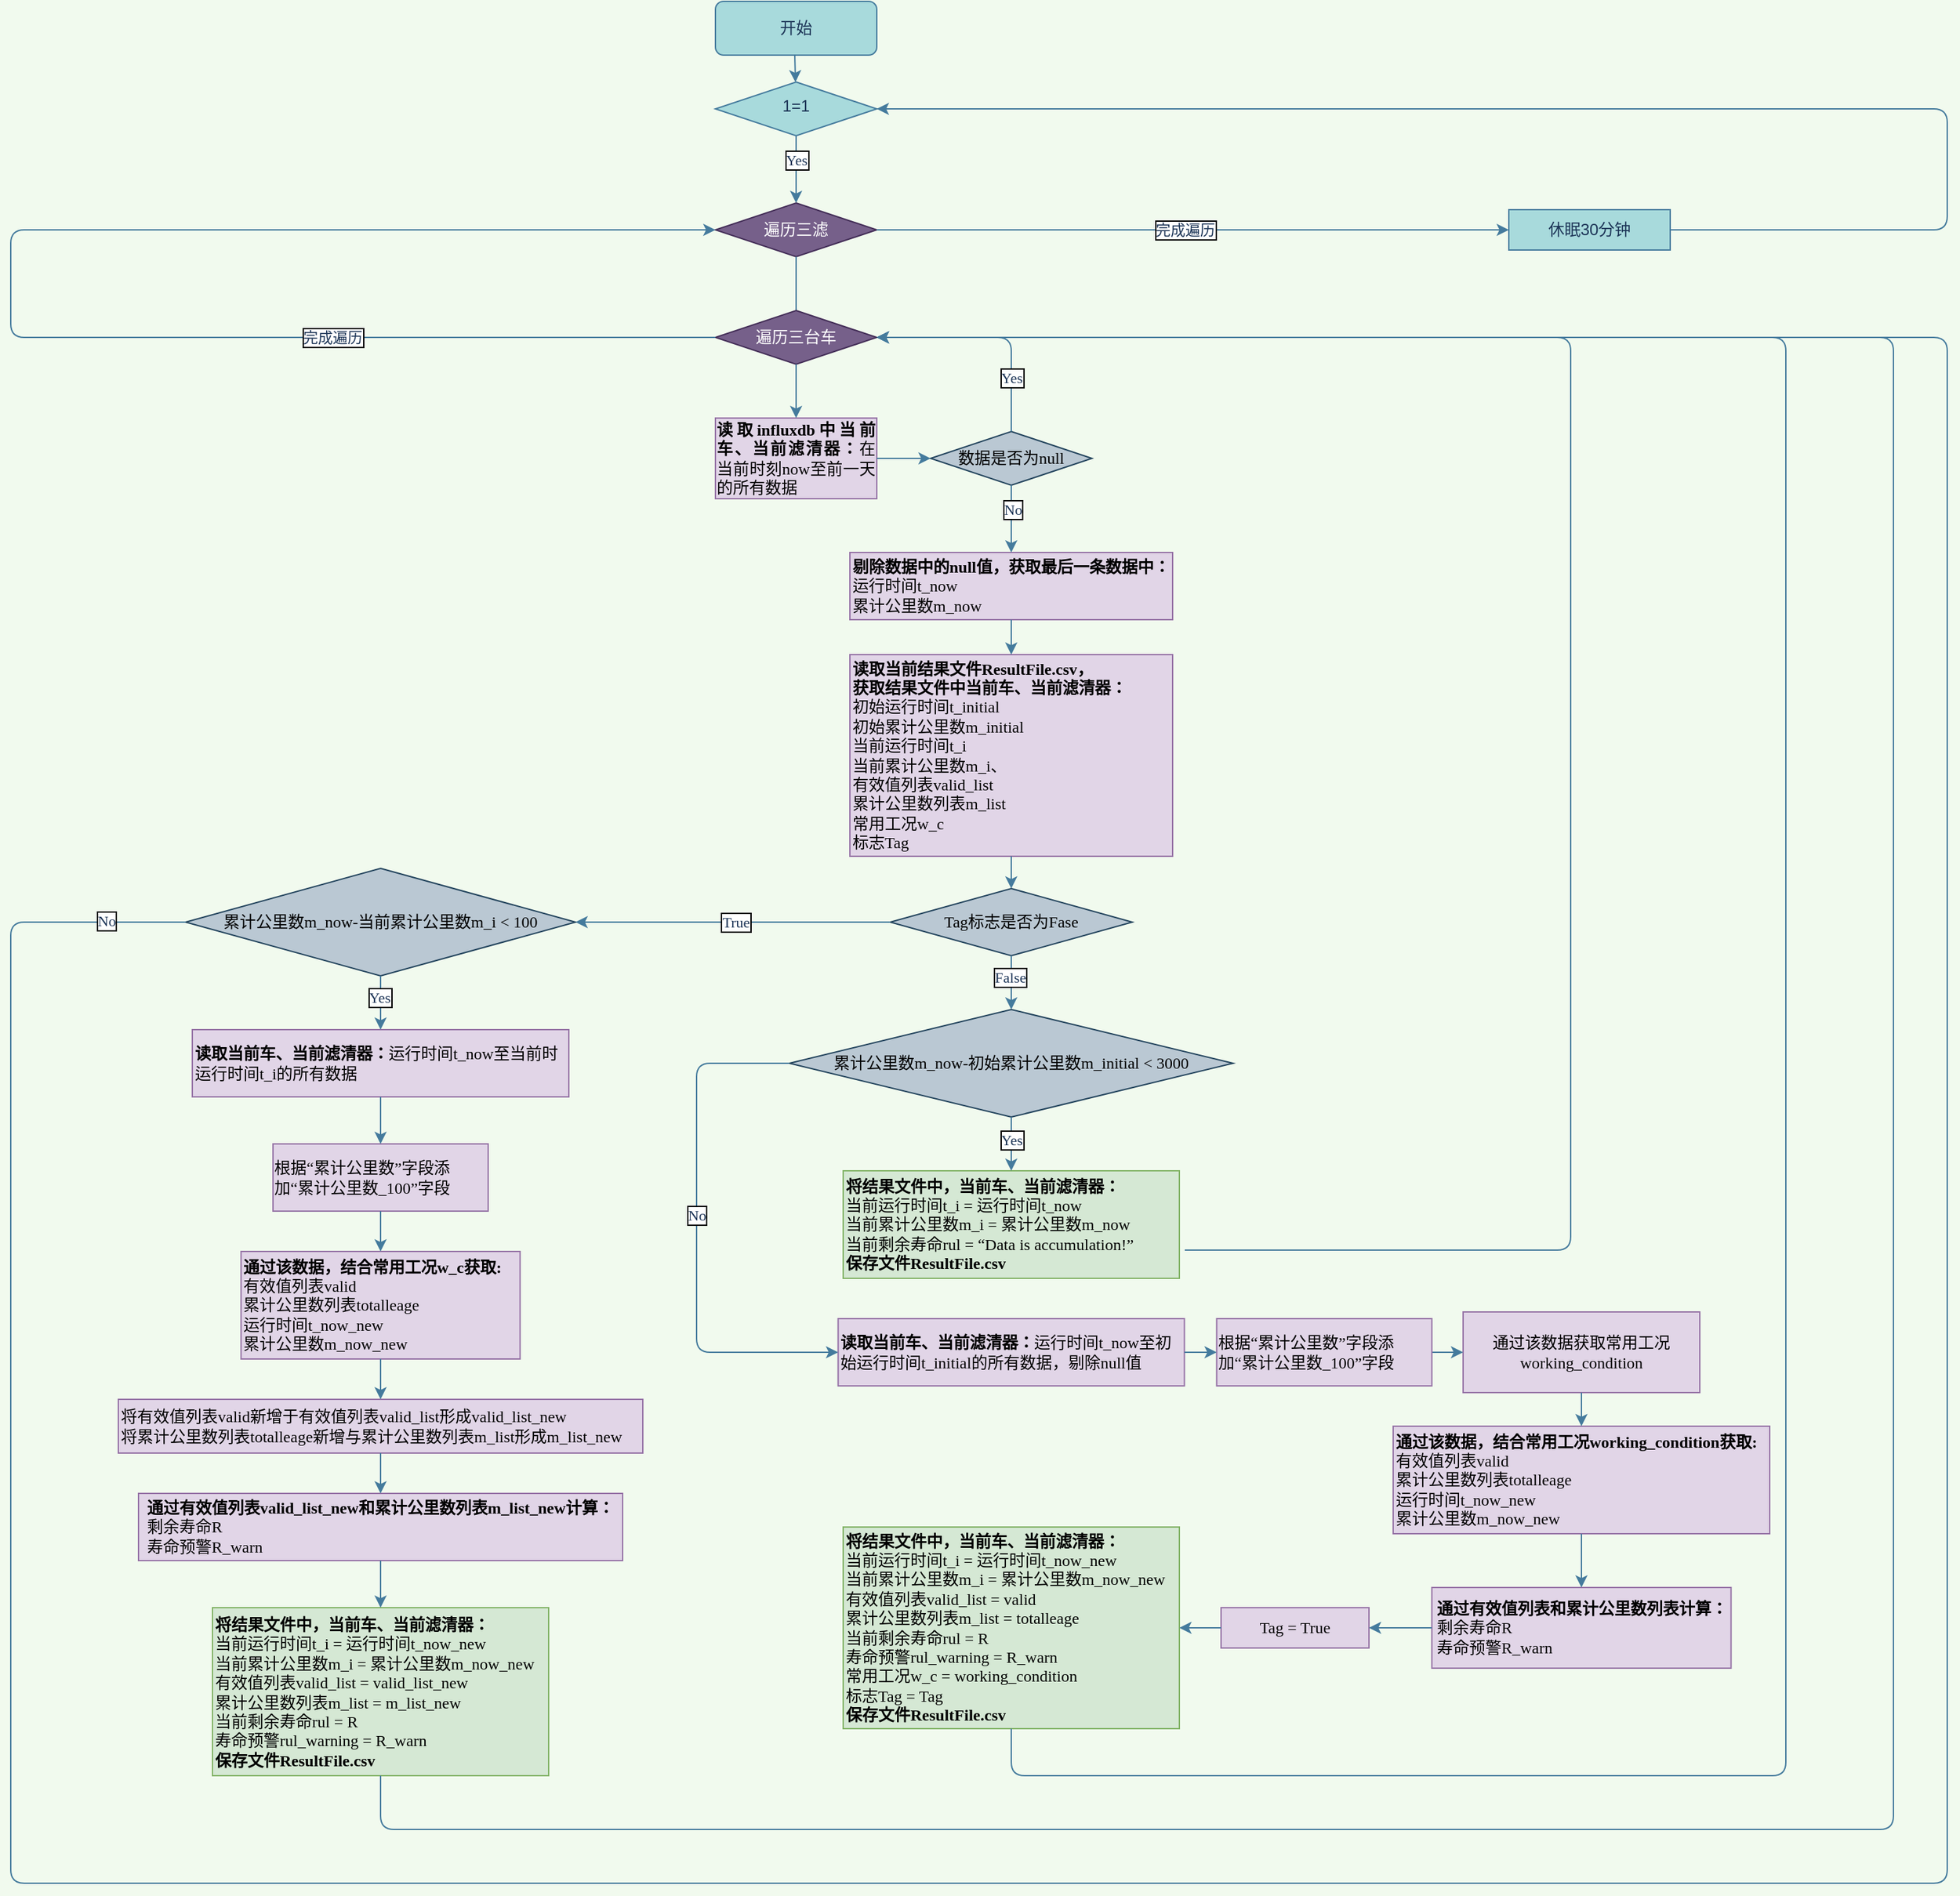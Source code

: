 <mxfile version="17.2.2" type="github">
  <diagram id="C5RBs43oDa-KdzZeNtuy" name="Page-1">
    <mxGraphModel dx="1459" dy="762" grid="1" gridSize="10" guides="1" tooltips="1" connect="1" arrows="1" fold="1" page="1" pageScale="1" pageWidth="2339" pageHeight="3300" background="#F1FAEE" math="0" shadow="0">
      <root>
        <mxCell id="WIyWlLk6GJQsqaUBKTNV-0" />
        <mxCell id="WIyWlLk6GJQsqaUBKTNV-1" parent="WIyWlLk6GJQsqaUBKTNV-0" />
        <mxCell id="WIyWlLk6GJQsqaUBKTNV-3" value="开始" style="rounded=1;whiteSpace=wrap;html=1;fontSize=12;glass=0;strokeWidth=1;shadow=0;fillColor=#A8DADC;strokeColor=#457B9D;fontColor=#1D3557;" parent="WIyWlLk6GJQsqaUBKTNV-1" vertex="1">
          <mxGeometry x="564" y="80" width="120" height="40" as="geometry" />
        </mxCell>
        <mxCell id="WIyWlLk6GJQsqaUBKTNV-6" value="1=1" style="rhombus;whiteSpace=wrap;html=1;shadow=0;fontFamily=Helvetica;fontSize=12;align=center;strokeWidth=1;spacing=6;spacingTop=-4;fillColor=#A8DADC;strokeColor=#457B9D;fontColor=#1D3557;" parent="WIyWlLk6GJQsqaUBKTNV-1" vertex="1">
          <mxGeometry x="564" y="140" width="120" height="40" as="geometry" />
        </mxCell>
        <mxCell id="FsYi8NZGnZM2h-i9JEnJ-3" value="休眠30分钟" style="rounded=0;whiteSpace=wrap;html=1;sketch=0;fontColor=#1D3557;strokeColor=#457B9D;fillColor=#A8DADC;" vertex="1" parent="WIyWlLk6GJQsqaUBKTNV-1">
          <mxGeometry x="1154" y="235" width="120" height="30" as="geometry" />
        </mxCell>
        <mxCell id="FsYi8NZGnZM2h-i9JEnJ-4" value="" style="endArrow=classic;html=1;rounded=1;sketch=0;fontColor=#1D3557;strokeColor=#457B9D;fillColor=#A8DADC;curved=0;entryX=1;entryY=0.5;entryDx=0;entryDy=0;exitX=1;exitY=0.5;exitDx=0;exitDy=0;" edge="1" parent="WIyWlLk6GJQsqaUBKTNV-1" source="FsYi8NZGnZM2h-i9JEnJ-3" target="WIyWlLk6GJQsqaUBKTNV-6">
          <mxGeometry width="50" height="50" relative="1" as="geometry">
            <mxPoint x="684" y="430" as="sourcePoint" />
            <mxPoint x="734" y="380" as="targetPoint" />
            <Array as="points">
              <mxPoint x="1480" y="250" />
              <mxPoint x="1480" y="160" />
            </Array>
          </mxGeometry>
        </mxCell>
        <mxCell id="FsYi8NZGnZM2h-i9JEnJ-14" value="遍历三滤" style="rhombus;whiteSpace=wrap;html=1;rounded=0;sketch=0;fontColor=#ffffff;strokeColor=#432D57;fillColor=#76608a;" vertex="1" parent="WIyWlLk6GJQsqaUBKTNV-1">
          <mxGeometry x="564" y="230" width="120" height="40" as="geometry" />
        </mxCell>
        <mxCell id="FsYi8NZGnZM2h-i9JEnJ-18" value="" style="endArrow=classic;html=1;rounded=1;sketch=0;fontColor=#1D3557;strokeColor=#457B9D;fillColor=#A8DADC;curved=0;entryX=0;entryY=0.5;entryDx=0;entryDy=0;" edge="1" parent="WIyWlLk6GJQsqaUBKTNV-1" target="FsYi8NZGnZM2h-i9JEnJ-3">
          <mxGeometry width="50" height="50" relative="1" as="geometry">
            <mxPoint x="684" y="250" as="sourcePoint" />
            <mxPoint x="1544" y="690" as="targetPoint" />
            <Array as="points" />
          </mxGeometry>
        </mxCell>
        <mxCell id="FsYi8NZGnZM2h-i9JEnJ-60" value="完成遍历" style="edgeLabel;html=1;align=center;verticalAlign=middle;resizable=0;points=[];fontColor=#1D3557;labelBorderColor=default;" vertex="1" connectable="0" parent="FsYi8NZGnZM2h-i9JEnJ-18">
          <mxGeometry x="-0.802" y="1" relative="1" as="geometry">
            <mxPoint x="182" y="1" as="offset" />
          </mxGeometry>
        </mxCell>
        <mxCell id="FsYi8NZGnZM2h-i9JEnJ-20" value="" style="endArrow=classic;html=1;rounded=1;labelBackgroundColor=default;sketch=0;fontColor=#1D3557;strokeColor=#457B9D;fillColor=#A8DADC;curved=0;entryX=0.5;entryY=0;entryDx=0;entryDy=0;" edge="1" parent="WIyWlLk6GJQsqaUBKTNV-1">
          <mxGeometry width="50" height="50" relative="1" as="geometry">
            <mxPoint x="624" y="270" as="sourcePoint" />
            <mxPoint x="624" y="330" as="targetPoint" />
          </mxGeometry>
        </mxCell>
        <mxCell id="FsYi8NZGnZM2h-i9JEnJ-21" value="遍历三台车" style="rhombus;whiteSpace=wrap;html=1;rounded=0;labelBackgroundColor=none;sketch=0;fontColor=#ffffff;strokeColor=#432D57;fillColor=#76608a;" vertex="1" parent="WIyWlLk6GJQsqaUBKTNV-1">
          <mxGeometry x="564" y="310" width="120" height="40" as="geometry" />
        </mxCell>
        <mxCell id="FsYi8NZGnZM2h-i9JEnJ-23" value="" style="endArrow=classic;html=1;rounded=1;labelBackgroundColor=none;sketch=0;fontColor=#1D3557;strokeColor=#457B9D;fillColor=#A8DADC;curved=0;entryX=0.5;entryY=0;entryDx=0;entryDy=0;" edge="1" parent="WIyWlLk6GJQsqaUBKTNV-1" target="FsYi8NZGnZM2h-i9JEnJ-14">
          <mxGeometry width="50" height="50" relative="1" as="geometry">
            <mxPoint x="624" y="180" as="sourcePoint" />
            <mxPoint x="674" y="130" as="targetPoint" />
          </mxGeometry>
        </mxCell>
        <mxCell id="FsYi8NZGnZM2h-i9JEnJ-30" value="Yes" style="edgeLabel;html=1;align=center;verticalAlign=middle;resizable=0;points=[];fontColor=#1D3557;fontFamily=Times New Roman;labelBorderColor=default;" vertex="1" connectable="0" parent="FsYi8NZGnZM2h-i9JEnJ-23">
          <mxGeometry x="-0.293" relative="1" as="geometry">
            <mxPoint as="offset" />
          </mxGeometry>
        </mxCell>
        <mxCell id="FsYi8NZGnZM2h-i9JEnJ-24" value="&lt;div align=&quot;justify&quot;&gt;&lt;b&gt;读取influxdb中当前车、当前滤清器：&lt;/b&gt;在当前时刻now至前一天的所有数据&lt;/div&gt;" style="rounded=0;whiteSpace=wrap;html=1;labelBackgroundColor=none;sketch=0;strokeColor=#9673a6;fillColor=#e1d5e7;fontFamily=Times New Roman;" vertex="1" parent="WIyWlLk6GJQsqaUBKTNV-1">
          <mxGeometry x="564" y="390" width="120" height="60" as="geometry" />
        </mxCell>
        <mxCell id="FsYi8NZGnZM2h-i9JEnJ-25" value="数据是否为null" style="rhombus;whiteSpace=wrap;html=1;rounded=0;labelBackgroundColor=none;sketch=0;strokeColor=#23445d;fillColor=#bac8d3;fontFamily=Times New Roman;" vertex="1" parent="WIyWlLk6GJQsqaUBKTNV-1">
          <mxGeometry x="724" y="400" width="120" height="40" as="geometry" />
        </mxCell>
        <mxCell id="FsYi8NZGnZM2h-i9JEnJ-28" value="" style="endArrow=classic;html=1;rounded=1;labelBackgroundColor=none;sketch=0;fontColor=#1D3557;strokeColor=#457B9D;fillColor=#A8DADC;curved=0;exitX=0.5;exitY=0;exitDx=0;exitDy=0;entryX=1;entryY=0.5;entryDx=0;entryDy=0;" edge="1" parent="WIyWlLk6GJQsqaUBKTNV-1" source="FsYi8NZGnZM2h-i9JEnJ-25" target="FsYi8NZGnZM2h-i9JEnJ-21">
          <mxGeometry width="50" height="50" relative="1" as="geometry">
            <mxPoint x="924" y="520" as="sourcePoint" />
            <mxPoint x="974" y="470" as="targetPoint" />
            <Array as="points">
              <mxPoint x="784" y="330" />
            </Array>
          </mxGeometry>
        </mxCell>
        <mxCell id="FsYi8NZGnZM2h-i9JEnJ-29" value="Yes" style="edgeLabel;html=1;align=center;verticalAlign=middle;resizable=0;points=[];fontColor=#1D3557;labelBackgroundColor=default;labelBorderColor=default;fontFamily=Times New Roman;" vertex="1" connectable="0" parent="FsYi8NZGnZM2h-i9JEnJ-28">
          <mxGeometry x="0.082" y="-2" relative="1" as="geometry">
            <mxPoint x="22" y="32" as="offset" />
          </mxGeometry>
        </mxCell>
        <mxCell id="FsYi8NZGnZM2h-i9JEnJ-31" value="" style="endArrow=classic;html=1;rounded=1;labelBackgroundColor=none;sketch=0;fontColor=#1D3557;strokeColor=#457B9D;fillColor=#A8DADC;curved=0;exitX=0.5;exitY=1;exitDx=0;exitDy=0;entryX=0.5;entryY=0;entryDx=0;entryDy=0;" edge="1" parent="WIyWlLk6GJQsqaUBKTNV-1" source="FsYi8NZGnZM2h-i9JEnJ-21" target="FsYi8NZGnZM2h-i9JEnJ-24">
          <mxGeometry width="50" height="50" relative="1" as="geometry">
            <mxPoint x="844" y="600" as="sourcePoint" />
            <mxPoint x="894" y="550" as="targetPoint" />
          </mxGeometry>
        </mxCell>
        <mxCell id="FsYi8NZGnZM2h-i9JEnJ-32" value="" style="endArrow=classic;html=1;rounded=1;labelBackgroundColor=none;sketch=0;fontColor=#1D3557;strokeColor=#457B9D;fillColor=#A8DADC;curved=0;exitX=1;exitY=0.5;exitDx=0;exitDy=0;" edge="1" parent="WIyWlLk6GJQsqaUBKTNV-1" source="FsYi8NZGnZM2h-i9JEnJ-24" target="FsYi8NZGnZM2h-i9JEnJ-25">
          <mxGeometry width="50" height="50" relative="1" as="geometry">
            <mxPoint x="844" y="600" as="sourcePoint" />
            <mxPoint x="894" y="550" as="targetPoint" />
          </mxGeometry>
        </mxCell>
        <mxCell id="FsYi8NZGnZM2h-i9JEnJ-36" value="&lt;div align=&quot;left&quot;&gt;&lt;b&gt;读取当前结果文件ResultFile.csv，&lt;/b&gt;&lt;/div&gt;&lt;div align=&quot;left&quot;&gt;&lt;b&gt;获取结果文件中当前车、当前滤清器：&lt;/b&gt;&lt;/div&gt;&lt;div align=&quot;left&quot;&gt;初始运行时间t_initial&lt;/div&gt;&lt;div align=&quot;left&quot;&gt;初始累计公里数m_initial&lt;/div&gt;&lt;div align=&quot;left&quot;&gt;当前运行时间t_i&lt;br&gt;&lt;/div&gt;&lt;div align=&quot;left&quot;&gt;当前累计公里数m_i、&lt;/div&gt;&lt;div align=&quot;left&quot;&gt;有效值列表valid_list&lt;/div&gt;&lt;div align=&quot;left&quot;&gt;累计公里数列表m_list&lt;/div&gt;&lt;div align=&quot;left&quot;&gt;常用工况w_c&lt;/div&gt;&lt;div align=&quot;left&quot;&gt;标志Tag&lt;/div&gt;" style="rounded=0;whiteSpace=wrap;html=1;labelBackgroundColor=none;sketch=0;strokeColor=#9673a6;fillColor=#e1d5e7;align=left;fontFamily=Times New Roman;" vertex="1" parent="WIyWlLk6GJQsqaUBKTNV-1">
          <mxGeometry x="664" y="566" width="240" height="150" as="geometry" />
        </mxCell>
        <mxCell id="FsYi8NZGnZM2h-i9JEnJ-37" value="&lt;div align=&quot;left&quot;&gt;&lt;b&gt;剔除数据中的null值，获取最后一条数据中：&lt;/b&gt;&lt;/div&gt;&lt;div align=&quot;left&quot;&gt;运行时间t_now&lt;/div&gt;&lt;div align=&quot;left&quot;&gt;累计公里数m_now&lt;/div&gt;" style="rounded=0;whiteSpace=wrap;html=1;labelBackgroundColor=none;sketch=0;strokeColor=#9673a6;fillColor=#e1d5e7;align=left;fontFamily=Times New Roman;" vertex="1" parent="WIyWlLk6GJQsqaUBKTNV-1">
          <mxGeometry x="664" y="490" width="240" height="50" as="geometry" />
        </mxCell>
        <mxCell id="FsYi8NZGnZM2h-i9JEnJ-39" value="" style="endArrow=classic;html=1;rounded=1;labelBackgroundColor=none;sketch=0;fontColor=#1D3557;strokeColor=#457B9D;fillColor=#A8DADC;curved=0;exitX=0.5;exitY=1;exitDx=0;exitDy=0;" edge="1" parent="WIyWlLk6GJQsqaUBKTNV-1" source="FsYi8NZGnZM2h-i9JEnJ-25" target="FsYi8NZGnZM2h-i9JEnJ-37">
          <mxGeometry width="50" height="50" relative="1" as="geometry">
            <mxPoint x="844" y="630" as="sourcePoint" />
            <mxPoint x="894" y="580" as="targetPoint" />
          </mxGeometry>
        </mxCell>
        <mxCell id="FsYi8NZGnZM2h-i9JEnJ-76" value="No" style="edgeLabel;html=1;align=center;verticalAlign=middle;resizable=0;points=[];fontFamily=Times New Roman;fontColor=#1D3557;labelBorderColor=default;" vertex="1" connectable="0" parent="FsYi8NZGnZM2h-i9JEnJ-39">
          <mxGeometry x="-0.271" y="1" relative="1" as="geometry">
            <mxPoint as="offset" />
          </mxGeometry>
        </mxCell>
        <mxCell id="FsYi8NZGnZM2h-i9JEnJ-40" value="" style="endArrow=classic;html=1;rounded=1;labelBackgroundColor=none;sketch=0;fontColor=#1D3557;strokeColor=#457B9D;fillColor=#A8DADC;curved=0;exitX=0.5;exitY=1;exitDx=0;exitDy=0;entryX=0.5;entryY=0;entryDx=0;entryDy=0;" edge="1" parent="WIyWlLk6GJQsqaUBKTNV-1" source="FsYi8NZGnZM2h-i9JEnJ-37" target="FsYi8NZGnZM2h-i9JEnJ-36">
          <mxGeometry width="50" height="50" relative="1" as="geometry">
            <mxPoint x="844" y="630" as="sourcePoint" />
            <mxPoint x="894" y="580" as="targetPoint" />
          </mxGeometry>
        </mxCell>
        <mxCell id="FsYi8NZGnZM2h-i9JEnJ-42" value="Tag标志是否为Fase" style="rhombus;whiteSpace=wrap;html=1;rounded=0;labelBackgroundColor=none;labelBorderColor=none;sketch=0;strokeColor=#23445d;fillColor=#bac8d3;fontFamily=Times New Roman;" vertex="1" parent="WIyWlLk6GJQsqaUBKTNV-1">
          <mxGeometry x="694" y="740" width="180" height="50" as="geometry" />
        </mxCell>
        <mxCell id="FsYi8NZGnZM2h-i9JEnJ-45" value="累计公里数m_now-初始累计公里数m_initial &amp;lt; 3000" style="rhombus;whiteSpace=wrap;html=1;rounded=0;labelBackgroundColor=none;labelBorderColor=none;sketch=0;strokeColor=#23445d;fillColor=#bac8d3;fontFamily=Times New Roman;" vertex="1" parent="WIyWlLk6GJQsqaUBKTNV-1">
          <mxGeometry x="619" y="830" width="330" height="80" as="geometry" />
        </mxCell>
        <mxCell id="FsYi8NZGnZM2h-i9JEnJ-46" value="" style="endArrow=classic;html=1;rounded=1;labelBackgroundColor=none;sketch=0;fontColor=#1D3557;strokeColor=#457B9D;fillColor=#A8DADC;curved=0;exitX=0.5;exitY=1;exitDx=0;exitDy=0;entryX=0.5;entryY=0;entryDx=0;entryDy=0;" edge="1" parent="WIyWlLk6GJQsqaUBKTNV-1" source="FsYi8NZGnZM2h-i9JEnJ-36" target="FsYi8NZGnZM2h-i9JEnJ-42">
          <mxGeometry width="50" height="50" relative="1" as="geometry">
            <mxPoint x="844" y="730" as="sourcePoint" />
            <mxPoint x="894" y="680" as="targetPoint" />
          </mxGeometry>
        </mxCell>
        <mxCell id="FsYi8NZGnZM2h-i9JEnJ-47" value="" style="endArrow=classic;html=1;rounded=1;labelBackgroundColor=none;sketch=0;fontColor=#1D3557;strokeColor=#457B9D;fillColor=#A8DADC;curved=0;exitX=0.5;exitY=1;exitDx=0;exitDy=0;entryX=0.5;entryY=0;entryDx=0;entryDy=0;" edge="1" parent="WIyWlLk6GJQsqaUBKTNV-1" source="FsYi8NZGnZM2h-i9JEnJ-42" target="FsYi8NZGnZM2h-i9JEnJ-45">
          <mxGeometry width="50" height="50" relative="1" as="geometry">
            <mxPoint x="844" y="730" as="sourcePoint" />
            <mxPoint x="894" y="680" as="targetPoint" />
          </mxGeometry>
        </mxCell>
        <mxCell id="FsYi8NZGnZM2h-i9JEnJ-75" value="False" style="edgeLabel;html=1;align=center;verticalAlign=middle;resizable=0;points=[];fontFamily=Times New Roman;fontColor=#1D3557;labelBorderColor=default;" vertex="1" connectable="0" parent="FsYi8NZGnZM2h-i9JEnJ-47">
          <mxGeometry x="-0.217" y="-1" relative="1" as="geometry">
            <mxPoint as="offset" />
          </mxGeometry>
        </mxCell>
        <mxCell id="FsYi8NZGnZM2h-i9JEnJ-48" value="&lt;div&gt;&lt;b&gt;将结果文件中，当前车、当前滤清器：&lt;/b&gt;&lt;/div&gt;&lt;div&gt;当前运行时间t_i = 运行时间t_now&lt;/div&gt;&lt;div&gt;当前累计公里数m_i = 累计公里数m_now&lt;/div&gt;&lt;div&gt;当前剩余寿命rul = “Data is accumulation!”&lt;/div&gt;&lt;div&gt;&lt;b&gt;保存文件&lt;/b&gt;&lt;b&gt;ResultFile.csv&lt;/b&gt;&lt;/div&gt;" style="rounded=0;whiteSpace=wrap;html=1;labelBackgroundColor=none;labelBorderColor=none;sketch=0;strokeColor=#82b366;fillColor=#d5e8d4;align=left;fontFamily=Times New Roman;" vertex="1" parent="WIyWlLk6GJQsqaUBKTNV-1">
          <mxGeometry x="659" y="950" width="250" height="80" as="geometry" />
        </mxCell>
        <mxCell id="FsYi8NZGnZM2h-i9JEnJ-51" value="" style="endArrow=classic;html=1;rounded=1;labelBackgroundColor=none;sketch=0;fontColor=#1D3557;strokeColor=#457B9D;fillColor=#A8DADC;curved=0;exitX=0.5;exitY=1;exitDx=0;exitDy=0;" edge="1" parent="WIyWlLk6GJQsqaUBKTNV-1" source="FsYi8NZGnZM2h-i9JEnJ-45" target="FsYi8NZGnZM2h-i9JEnJ-48">
          <mxGeometry width="50" height="50" relative="1" as="geometry">
            <mxPoint x="814" y="850" as="sourcePoint" />
            <mxPoint x="864" y="800" as="targetPoint" />
          </mxGeometry>
        </mxCell>
        <mxCell id="FsYi8NZGnZM2h-i9JEnJ-53" value="Yes" style="edgeLabel;html=1;align=center;verticalAlign=middle;resizable=0;points=[];fontColor=#1D3557;fontFamily=Times New Roman;labelBorderColor=default;" vertex="1" connectable="0" parent="FsYi8NZGnZM2h-i9JEnJ-51">
          <mxGeometry x="-0.35" relative="1" as="geometry">
            <mxPoint y="4" as="offset" />
          </mxGeometry>
        </mxCell>
        <mxCell id="FsYi8NZGnZM2h-i9JEnJ-52" value="" style="endArrow=classic;html=1;rounded=1;labelBackgroundColor=none;sketch=0;fontColor=#1D3557;strokeColor=#457B9D;fillColor=#A8DADC;curved=0;exitX=1;exitY=0.5;exitDx=0;exitDy=0;entryX=1;entryY=0.5;entryDx=0;entryDy=0;" edge="1" parent="WIyWlLk6GJQsqaUBKTNV-1" target="FsYi8NZGnZM2h-i9JEnJ-21">
          <mxGeometry width="50" height="50" relative="1" as="geometry">
            <mxPoint x="913" y="1009" as="sourcePoint" />
            <mxPoint x="688" y="349" as="targetPoint" />
            <Array as="points">
              <mxPoint x="1200" y="1009" />
              <mxPoint x="1200" y="330" />
            </Array>
          </mxGeometry>
        </mxCell>
        <mxCell id="FsYi8NZGnZM2h-i9JEnJ-57" value="&lt;div align=&quot;left&quot;&gt;&lt;b&gt;读取当前车、当前滤清器：&lt;/b&gt;运行时间t_now至初始运行时间t_initial的所有数据，剔除null值&lt;/div&gt;" style="rounded=0;whiteSpace=wrap;html=1;labelBackgroundColor=none;labelBorderColor=none;sketch=0;strokeColor=#9673a6;fillColor=#e1d5e7;align=left;fontFamily=Times New Roman;" vertex="1" parent="WIyWlLk6GJQsqaUBKTNV-1">
          <mxGeometry x="655.25" y="1060" width="257.5" height="50" as="geometry" />
        </mxCell>
        <mxCell id="FsYi8NZGnZM2h-i9JEnJ-58" value="" style="endArrow=classic;html=1;rounded=1;labelBackgroundColor=none;sketch=0;fontColor=#1D3557;strokeColor=#457B9D;fillColor=#A8DADC;curved=0;entryX=0;entryY=0.5;entryDx=0;entryDy=0;exitX=0;exitY=0.5;exitDx=0;exitDy=0;" edge="1" parent="WIyWlLk6GJQsqaUBKTNV-1" source="FsYi8NZGnZM2h-i9JEnJ-45" target="FsYi8NZGnZM2h-i9JEnJ-57">
          <mxGeometry width="50" height="50" relative="1" as="geometry">
            <mxPoint x="954" y="870" as="sourcePoint" />
            <mxPoint x="999" y="810" as="targetPoint" />
            <Array as="points">
              <mxPoint x="550" y="870" />
              <mxPoint x="550" y="1085" />
            </Array>
          </mxGeometry>
        </mxCell>
        <mxCell id="FsYi8NZGnZM2h-i9JEnJ-59" value="No" style="edgeLabel;html=1;align=center;verticalAlign=middle;resizable=0;points=[];fontColor=#1D3557;fontFamily=Times New Roman;labelBorderColor=default;" vertex="1" connectable="0" parent="FsYi8NZGnZM2h-i9JEnJ-58">
          <mxGeometry x="-0.379" y="-2" relative="1" as="geometry">
            <mxPoint x="2" y="61" as="offset" />
          </mxGeometry>
        </mxCell>
        <mxCell id="FsYi8NZGnZM2h-i9JEnJ-61" value="通过该数据获取常用工况&lt;font face=&quot;Times New Roman&quot;&gt;working_condition&lt;/font&gt;" style="rounded=0;whiteSpace=wrap;html=1;labelBackgroundColor=none;labelBorderColor=none;sketch=0;strokeColor=#9673a6;fillColor=#e1d5e7;" vertex="1" parent="WIyWlLk6GJQsqaUBKTNV-1">
          <mxGeometry x="1120" y="1055" width="176" height="60" as="geometry" />
        </mxCell>
        <mxCell id="FsYi8NZGnZM2h-i9JEnJ-62" value="&lt;div align=&quot;left&quot;&gt;&lt;b&gt;通过该数据，结合常用工况&lt;/b&gt;&lt;b&gt;&lt;font face=&quot;Times New Roman&quot;&gt;working_condition&lt;/font&gt;获取:&lt;/b&gt;&lt;/div&gt;&lt;div align=&quot;left&quot;&gt;有效值列表valid&lt;/div&gt;&lt;div align=&quot;left&quot;&gt;累计公里数列表totalleage&lt;/div&gt;&lt;div align=&quot;left&quot;&gt;运行时间t_now_new&lt;/div&gt;&lt;div align=&quot;left&quot;&gt;累计公里数m_now_new&lt;br&gt;&lt;/div&gt;" style="rounded=0;whiteSpace=wrap;html=1;labelBackgroundColor=none;labelBorderColor=none;sketch=0;fontFamily=Times New Roman;strokeColor=#9673a6;fillColor=#e1d5e7;align=left;" vertex="1" parent="WIyWlLk6GJQsqaUBKTNV-1">
          <mxGeometry x="1068" y="1140" width="280" height="80" as="geometry" />
        </mxCell>
        <mxCell id="FsYi8NZGnZM2h-i9JEnJ-63" value="&lt;div align=&quot;left&quot;&gt;&lt;b&gt;通过有效值列表和累计公里数列表计算：&lt;/b&gt;&lt;/div&gt;&lt;div align=&quot;left&quot;&gt;剩余寿命R&lt;/div&gt;&lt;div align=&quot;left&quot;&gt;寿命预警R_warn&lt;br&gt;&lt;/div&gt;" style="rounded=0;whiteSpace=wrap;html=1;labelBackgroundColor=none;labelBorderColor=none;sketch=0;fontFamily=Times New Roman;strokeColor=#9673a6;fillColor=#e1d5e7;" vertex="1" parent="WIyWlLk6GJQsqaUBKTNV-1">
          <mxGeometry x="1096.75" y="1260" width="222.5" height="60" as="geometry" />
        </mxCell>
        <mxCell id="FsYi8NZGnZM2h-i9JEnJ-64" value="" style="endArrow=classic;html=1;rounded=1;labelBackgroundColor=none;sketch=0;fontFamily=Times New Roman;fontColor=#1D3557;strokeColor=#457B9D;fillColor=#A8DADC;curved=0;exitX=1;exitY=0.5;exitDx=0;exitDy=0;" edge="1" parent="WIyWlLk6GJQsqaUBKTNV-1" source="FsYi8NZGnZM2h-i9JEnJ-94" target="FsYi8NZGnZM2h-i9JEnJ-61">
          <mxGeometry width="50" height="50" relative="1" as="geometry">
            <mxPoint x="994" y="1100" as="sourcePoint" />
            <mxPoint x="1044" y="1050" as="targetPoint" />
          </mxGeometry>
        </mxCell>
        <mxCell id="FsYi8NZGnZM2h-i9JEnJ-65" value="" style="endArrow=classic;html=1;rounded=1;labelBackgroundColor=none;sketch=0;fontFamily=Times New Roman;fontColor=#1D3557;strokeColor=#457B9D;fillColor=#A8DADC;curved=0;exitX=0.5;exitY=1;exitDx=0;exitDy=0;" edge="1" parent="WIyWlLk6GJQsqaUBKTNV-1" source="FsYi8NZGnZM2h-i9JEnJ-61" target="FsYi8NZGnZM2h-i9JEnJ-62">
          <mxGeometry width="50" height="50" relative="1" as="geometry">
            <mxPoint x="994" y="1100" as="sourcePoint" />
            <mxPoint x="1044" y="1050" as="targetPoint" />
          </mxGeometry>
        </mxCell>
        <mxCell id="FsYi8NZGnZM2h-i9JEnJ-66" value="" style="endArrow=classic;html=1;rounded=1;labelBackgroundColor=none;sketch=0;fontFamily=Times New Roman;fontColor=#1D3557;strokeColor=#457B9D;fillColor=#A8DADC;curved=0;exitX=0.5;exitY=1;exitDx=0;exitDy=0;entryX=0.5;entryY=0;entryDx=0;entryDy=0;" edge="1" parent="WIyWlLk6GJQsqaUBKTNV-1" source="FsYi8NZGnZM2h-i9JEnJ-62" target="FsYi8NZGnZM2h-i9JEnJ-63">
          <mxGeometry width="50" height="50" relative="1" as="geometry">
            <mxPoint x="994" y="1100" as="sourcePoint" />
            <mxPoint x="1044" y="1050" as="targetPoint" />
          </mxGeometry>
        </mxCell>
        <mxCell id="FsYi8NZGnZM2h-i9JEnJ-67" value="Tag = True" style="rounded=0;whiteSpace=wrap;html=1;labelBackgroundColor=none;labelBorderColor=none;sketch=0;fontFamily=Times New Roman;strokeColor=#9673a6;fillColor=#e1d5e7;" vertex="1" parent="WIyWlLk6GJQsqaUBKTNV-1">
          <mxGeometry x="940" y="1275" width="110" height="30" as="geometry" />
        </mxCell>
        <mxCell id="FsYi8NZGnZM2h-i9JEnJ-68" value="" style="endArrow=classic;html=1;rounded=1;labelBackgroundColor=none;sketch=0;fontFamily=Times New Roman;fontColor=#1D3557;strokeColor=#457B9D;fillColor=#A8DADC;curved=0;exitX=0;exitY=0.5;exitDx=0;exitDy=0;" edge="1" parent="WIyWlLk6GJQsqaUBKTNV-1" source="FsYi8NZGnZM2h-i9JEnJ-63" target="FsYi8NZGnZM2h-i9JEnJ-67">
          <mxGeometry width="50" height="50" relative="1" as="geometry">
            <mxPoint x="994" y="1210" as="sourcePoint" />
            <mxPoint x="1044" y="1160" as="targetPoint" />
          </mxGeometry>
        </mxCell>
        <mxCell id="FsYi8NZGnZM2h-i9JEnJ-69" value="&lt;div&gt;&lt;b&gt;将结果文件中，当前车、当前滤清器：&lt;/b&gt;&lt;/div&gt;&lt;div&gt;当前运行时间t_i = 运行时间t_now_new&lt;/div&gt;&lt;div&gt;当前累计公里数m_i = 累计公里数m_now_new&lt;/div&gt;&lt;div&gt;有效值列表valid_list = valid&lt;br&gt;&lt;/div&gt;&lt;div&gt;累计公里数列表m_list = totalleage&lt;br&gt;&lt;/div&gt;&lt;div&gt;当前剩余寿命rul = R&lt;/div&gt;&lt;div&gt;寿命预警rul_warning = R_warn&lt;br&gt;&lt;/div&gt;&lt;div&gt;常用工况w_c = working_condition&lt;br&gt;&lt;/div&gt;&lt;div&gt;标志Tag = Tag&lt;/div&gt;&lt;div&gt;&lt;b&gt;保存文件&lt;/b&gt;&lt;b&gt;ResultFile.csv&lt;/b&gt;&lt;/div&gt;" style="rounded=0;whiteSpace=wrap;html=1;labelBackgroundColor=none;labelBorderColor=none;sketch=0;strokeColor=#82b366;fillColor=#d5e8d4;align=left;fontFamily=Times New Roman;" vertex="1" parent="WIyWlLk6GJQsqaUBKTNV-1">
          <mxGeometry x="659" y="1215" width="250" height="150" as="geometry" />
        </mxCell>
        <mxCell id="FsYi8NZGnZM2h-i9JEnJ-73" value="" style="endArrow=classic;html=1;rounded=1;labelBackgroundColor=none;sketch=0;fontFamily=Times New Roman;fontColor=#1D3557;strokeColor=#457B9D;fillColor=#A8DADC;curved=0;exitX=0;exitY=0.5;exitDx=0;exitDy=0;" edge="1" parent="WIyWlLk6GJQsqaUBKTNV-1" source="FsYi8NZGnZM2h-i9JEnJ-67" target="FsYi8NZGnZM2h-i9JEnJ-69">
          <mxGeometry width="50" height="50" relative="1" as="geometry">
            <mxPoint x="854" y="1610" as="sourcePoint" />
            <mxPoint x="904" y="1560" as="targetPoint" />
          </mxGeometry>
        </mxCell>
        <mxCell id="FsYi8NZGnZM2h-i9JEnJ-74" value="" style="endArrow=classic;html=1;rounded=1;labelBackgroundColor=none;sketch=0;fontFamily=Times New Roman;fontColor=#1D3557;strokeColor=#457B9D;fillColor=#A8DADC;curved=0;exitX=0.5;exitY=1;exitDx=0;exitDy=0;" edge="1" parent="WIyWlLk6GJQsqaUBKTNV-1" source="FsYi8NZGnZM2h-i9JEnJ-69">
          <mxGeometry width="50" height="50" relative="1" as="geometry">
            <mxPoint x="734" y="1090" as="sourcePoint" />
            <mxPoint x="684" y="330" as="targetPoint" />
            <Array as="points">
              <mxPoint x="784" y="1400" />
              <mxPoint x="1360" y="1400" />
              <mxPoint x="1360" y="330" />
            </Array>
          </mxGeometry>
        </mxCell>
        <mxCell id="FsYi8NZGnZM2h-i9JEnJ-77" value="" style="endArrow=classic;html=1;rounded=1;labelBackgroundColor=none;sketch=0;fontFamily=Times New Roman;fontColor=#1D3557;strokeColor=#457B9D;fillColor=#A8DADC;curved=0;exitX=0;exitY=0.5;exitDx=0;exitDy=0;entryX=0;entryY=0.5;entryDx=0;entryDy=0;" edge="1" parent="WIyWlLk6GJQsqaUBKTNV-1" source="FsYi8NZGnZM2h-i9JEnJ-21" target="FsYi8NZGnZM2h-i9JEnJ-14">
          <mxGeometry width="50" height="50" relative="1" as="geometry">
            <mxPoint x="1054" y="530" as="sourcePoint" />
            <mxPoint x="1104" y="480" as="targetPoint" />
            <Array as="points">
              <mxPoint x="40" y="330" />
              <mxPoint x="40" y="250" />
            </Array>
          </mxGeometry>
        </mxCell>
        <mxCell id="FsYi8NZGnZM2h-i9JEnJ-78" value="完成遍历" style="edgeLabel;html=1;align=center;verticalAlign=middle;resizable=0;points=[];fontFamily=Times New Roman;fontColor=#1D3557;labelBorderColor=default;" vertex="1" connectable="0" parent="FsYi8NZGnZM2h-i9JEnJ-77">
          <mxGeometry x="0.096" y="1" relative="1" as="geometry">
            <mxPoint x="225" y="81" as="offset" />
          </mxGeometry>
        </mxCell>
        <mxCell id="FsYi8NZGnZM2h-i9JEnJ-84" value="累计公里数m_now-当前累计公里数m_i &amp;lt; 100" style="rhombus;whiteSpace=wrap;html=1;rounded=0;labelBackgroundColor=none;labelBorderColor=none;sketch=0;fontFamily=Times New Roman;strokeColor=#23445d;fillColor=#bac8d3;" vertex="1" parent="WIyWlLk6GJQsqaUBKTNV-1">
          <mxGeometry x="170" y="725" width="290" height="80" as="geometry" />
        </mxCell>
        <mxCell id="FsYi8NZGnZM2h-i9JEnJ-85" value="" style="endArrow=classic;html=1;rounded=1;labelBackgroundColor=none;sketch=0;fontFamily=Times New Roman;fontColor=#1D3557;strokeColor=#457B9D;fillColor=#A8DADC;curved=0;exitX=0;exitY=0.5;exitDx=0;exitDy=0;entryX=1;entryY=0.5;entryDx=0;entryDy=0;" edge="1" parent="WIyWlLk6GJQsqaUBKTNV-1" source="FsYi8NZGnZM2h-i9JEnJ-42" target="FsYi8NZGnZM2h-i9JEnJ-84">
          <mxGeometry width="50" height="50" relative="1" as="geometry">
            <mxPoint x="850" y="960" as="sourcePoint" />
            <mxPoint x="900" y="910" as="targetPoint" />
          </mxGeometry>
        </mxCell>
        <mxCell id="FsYi8NZGnZM2h-i9JEnJ-86" value="True" style="edgeLabel;html=1;align=center;verticalAlign=middle;resizable=0;points=[];fontFamily=Times New Roman;fontColor=#1D3557;labelBorderColor=default;" vertex="1" connectable="0" parent="FsYi8NZGnZM2h-i9JEnJ-85">
          <mxGeometry x="-0.088" y="3" relative="1" as="geometry">
            <mxPoint x="-9" y="-3" as="offset" />
          </mxGeometry>
        </mxCell>
        <mxCell id="FsYi8NZGnZM2h-i9JEnJ-89" value="" style="endArrow=classic;html=1;rounded=1;labelBackgroundColor=none;sketch=0;fontFamily=Times New Roman;fontColor=#1D3557;strokeColor=#457B9D;fillColor=#A8DADC;curved=0;exitX=0.492;exitY=1.006;exitDx=0;exitDy=0;exitPerimeter=0;" edge="1" parent="WIyWlLk6GJQsqaUBKTNV-1" source="WIyWlLk6GJQsqaUBKTNV-3" target="WIyWlLk6GJQsqaUBKTNV-6">
          <mxGeometry width="50" height="50" relative="1" as="geometry">
            <mxPoint x="640" y="190" as="sourcePoint" />
            <mxPoint x="690" y="140" as="targetPoint" />
          </mxGeometry>
        </mxCell>
        <mxCell id="FsYi8NZGnZM2h-i9JEnJ-92" value="&lt;div align=&quot;left&quot;&gt;&lt;b&gt;读取当前车、当前滤清器：&lt;/b&gt;运行时间t_now至当前时运行时间t_i的所有数据&lt;/div&gt;" style="rounded=0;whiteSpace=wrap;html=1;labelBackgroundColor=none;labelBorderColor=none;sketch=0;fontFamily=Times New Roman;strokeColor=#9673a6;fillColor=#e1d5e7;align=left;" vertex="1" parent="WIyWlLk6GJQsqaUBKTNV-1">
          <mxGeometry x="175" y="845" width="280" height="50" as="geometry" />
        </mxCell>
        <mxCell id="FsYi8NZGnZM2h-i9JEnJ-94" value="&lt;div align=&quot;left&quot;&gt;根据“累计公里数”字段添加“累计公里数_100”字段&lt;br&gt;&lt;/div&gt;" style="rounded=0;whiteSpace=wrap;html=1;labelBackgroundColor=none;labelBorderColor=none;sketch=0;fontFamily=Times New Roman;strokeColor=#9673a6;fillColor=#e1d5e7;" vertex="1" parent="WIyWlLk6GJQsqaUBKTNV-1">
          <mxGeometry x="936.75" y="1060" width="160" height="50" as="geometry" />
        </mxCell>
        <mxCell id="FsYi8NZGnZM2h-i9JEnJ-96" value="" style="endArrow=classic;html=1;rounded=1;labelBackgroundColor=none;sketch=0;fontFamily=Times New Roman;fontColor=#1D3557;strokeColor=#457B9D;fillColor=#A8DADC;curved=0;exitX=1;exitY=0.5;exitDx=0;exitDy=0;entryX=0;entryY=0.5;entryDx=0;entryDy=0;" edge="1" parent="WIyWlLk6GJQsqaUBKTNV-1" source="FsYi8NZGnZM2h-i9JEnJ-57" target="FsYi8NZGnZM2h-i9JEnJ-94">
          <mxGeometry width="50" height="50" relative="1" as="geometry">
            <mxPoint x="890" y="1240" as="sourcePoint" />
            <mxPoint x="940" y="1190" as="targetPoint" />
          </mxGeometry>
        </mxCell>
        <mxCell id="FsYi8NZGnZM2h-i9JEnJ-97" value="&lt;div align=&quot;left&quot;&gt;根据“累计公里数”字段添加“累计公里数_100”字段&lt;br&gt;&lt;/div&gt;" style="rounded=0;whiteSpace=wrap;html=1;labelBackgroundColor=none;labelBorderColor=none;sketch=0;fontFamily=Times New Roman;strokeColor=#9673a6;fillColor=#e1d5e7;" vertex="1" parent="WIyWlLk6GJQsqaUBKTNV-1">
          <mxGeometry x="235" y="930" width="160" height="50" as="geometry" />
        </mxCell>
        <mxCell id="FsYi8NZGnZM2h-i9JEnJ-98" value="" style="endArrow=classic;html=1;rounded=1;labelBackgroundColor=none;sketch=0;fontFamily=Times New Roman;fontColor=#1D3557;strokeColor=#457B9D;fillColor=#A8DADC;curved=0;exitX=0.5;exitY=1;exitDx=0;exitDy=0;" edge="1" parent="WIyWlLk6GJQsqaUBKTNV-1" source="FsYi8NZGnZM2h-i9JEnJ-84" target="FsYi8NZGnZM2h-i9JEnJ-92">
          <mxGeometry width="50" height="50" relative="1" as="geometry">
            <mxPoint x="830" y="900" as="sourcePoint" />
            <mxPoint x="880" y="850" as="targetPoint" />
          </mxGeometry>
        </mxCell>
        <mxCell id="FsYi8NZGnZM2h-i9JEnJ-110" value="Yes" style="edgeLabel;html=1;align=center;verticalAlign=middle;resizable=0;points=[];fontFamily=Times New Roman;fontColor=#1D3557;labelBorderColor=default;" vertex="1" connectable="0" parent="FsYi8NZGnZM2h-i9JEnJ-98">
          <mxGeometry x="-0.474" y="-1" relative="1" as="geometry">
            <mxPoint y="5" as="offset" />
          </mxGeometry>
        </mxCell>
        <mxCell id="FsYi8NZGnZM2h-i9JEnJ-99" value="" style="endArrow=classic;html=1;rounded=1;labelBackgroundColor=none;sketch=0;fontFamily=Times New Roman;fontColor=#1D3557;strokeColor=#457B9D;fillColor=#A8DADC;curved=0;exitX=0.5;exitY=1;exitDx=0;exitDy=0;entryX=0.5;entryY=0;entryDx=0;entryDy=0;" edge="1" parent="WIyWlLk6GJQsqaUBKTNV-1" source="FsYi8NZGnZM2h-i9JEnJ-92" target="FsYi8NZGnZM2h-i9JEnJ-97">
          <mxGeometry width="50" height="50" relative="1" as="geometry">
            <mxPoint x="640" y="890" as="sourcePoint" />
            <mxPoint x="690" y="840" as="targetPoint" />
          </mxGeometry>
        </mxCell>
        <mxCell id="FsYi8NZGnZM2h-i9JEnJ-100" value="&lt;div align=&quot;left&quot;&gt;&lt;b&gt;通过该数据，结合常用工况w_c获取:&lt;/b&gt;&lt;/div&gt;&lt;div align=&quot;left&quot;&gt;有效值列表valid&lt;/div&gt;&lt;div align=&quot;left&quot;&gt;累计公里数列表totalleage&lt;/div&gt;&lt;div align=&quot;left&quot;&gt;运行时间t_now_new&lt;/div&gt;&lt;div align=&quot;left&quot;&gt;累计公里数m_now_new&lt;br&gt;&lt;/div&gt;" style="rounded=0;whiteSpace=wrap;html=1;labelBackgroundColor=none;labelBorderColor=none;sketch=0;fontFamily=Times New Roman;strokeColor=#9673a6;fillColor=#e1d5e7;align=left;" vertex="1" parent="WIyWlLk6GJQsqaUBKTNV-1">
          <mxGeometry x="211.25" y="1010" width="207.5" height="80" as="geometry" />
        </mxCell>
        <mxCell id="FsYi8NZGnZM2h-i9JEnJ-101" value="&lt;div&gt;将有效值列表valid新增于有效值列表valid_list形成valid_list_new&lt;/div&gt;&lt;div&gt;将累计公里数列表totalleage新增与累计公里数列表m_list形成m_list_new&lt;br&gt;&lt;/div&gt;" style="rounded=0;whiteSpace=wrap;html=1;labelBackgroundColor=none;labelBorderColor=none;sketch=0;fontFamily=Times New Roman;strokeColor=#9673a6;fillColor=#e1d5e7;align=left;" vertex="1" parent="WIyWlLk6GJQsqaUBKTNV-1">
          <mxGeometry x="120" y="1120" width="390" height="40" as="geometry" />
        </mxCell>
        <mxCell id="FsYi8NZGnZM2h-i9JEnJ-102" value="&lt;div align=&quot;left&quot;&gt;&lt;b&gt;通过有效值列表valid_list_new和累计公里数列表m_list_new计算：&lt;/b&gt;&lt;/div&gt;&lt;div align=&quot;left&quot;&gt;剩余寿命R&lt;/div&gt;&lt;div align=&quot;left&quot;&gt;寿命预警R_warn&lt;br&gt;&lt;/div&gt;" style="rounded=0;whiteSpace=wrap;html=1;labelBackgroundColor=none;labelBorderColor=none;sketch=0;fontFamily=Times New Roman;strokeColor=#9673a6;fillColor=#e1d5e7;" vertex="1" parent="WIyWlLk6GJQsqaUBKTNV-1">
          <mxGeometry x="135" y="1190" width="360" height="50" as="geometry" />
        </mxCell>
        <mxCell id="FsYi8NZGnZM2h-i9JEnJ-103" value="&lt;div&gt;&lt;b&gt;将结果文件中，当前车、当前滤清器：&lt;/b&gt;&lt;/div&gt;&lt;div&gt;当前运行时间t_i = 运行时间t_now_new&lt;/div&gt;&lt;div&gt;当前累计公里数m_i = 累计公里数m_now_new&lt;/div&gt;&lt;div&gt;有效值列表valid_list = valid_list_new&lt;br&gt;&lt;/div&gt;&lt;div&gt;累计公里数列表m_list = m_list_new&lt;br&gt;&lt;/div&gt;&lt;div&gt;当前剩余寿命rul = R&lt;/div&gt;&lt;div&gt;寿命预警rul_warning = R_warn&lt;br&gt;&lt;/div&gt;&lt;div&gt;&lt;b&gt;保存文件&lt;/b&gt;&lt;b&gt;ResultFile.csv&lt;/b&gt;&lt;/div&gt;" style="rounded=0;whiteSpace=wrap;html=1;labelBackgroundColor=none;labelBorderColor=none;sketch=0;strokeColor=#82b366;fillColor=#d5e8d4;align=left;fontFamily=Times New Roman;" vertex="1" parent="WIyWlLk6GJQsqaUBKTNV-1">
          <mxGeometry x="190" y="1275" width="250" height="125" as="geometry" />
        </mxCell>
        <mxCell id="FsYi8NZGnZM2h-i9JEnJ-104" value="" style="endArrow=classic;html=1;rounded=1;labelBackgroundColor=none;sketch=0;fontFamily=Times New Roman;fontColor=#1D3557;strokeColor=#457B9D;fillColor=#A8DADC;curved=0;exitX=0.5;exitY=1;exitDx=0;exitDy=0;" edge="1" parent="WIyWlLk6GJQsqaUBKTNV-1" source="FsYi8NZGnZM2h-i9JEnJ-97" target="FsYi8NZGnZM2h-i9JEnJ-100">
          <mxGeometry width="50" height="50" relative="1" as="geometry">
            <mxPoint x="610" y="1190" as="sourcePoint" />
            <mxPoint x="660" y="1140" as="targetPoint" />
          </mxGeometry>
        </mxCell>
        <mxCell id="FsYi8NZGnZM2h-i9JEnJ-105" value="" style="endArrow=classic;html=1;rounded=1;labelBackgroundColor=none;sketch=0;fontFamily=Times New Roman;fontColor=#1D3557;strokeColor=#457B9D;fillColor=#A8DADC;curved=0;exitX=0.5;exitY=1;exitDx=0;exitDy=0;" edge="1" parent="WIyWlLk6GJQsqaUBKTNV-1" source="FsYi8NZGnZM2h-i9JEnJ-100" target="FsYi8NZGnZM2h-i9JEnJ-101">
          <mxGeometry width="50" height="50" relative="1" as="geometry">
            <mxPoint x="590" y="1190" as="sourcePoint" />
            <mxPoint x="640" y="1140" as="targetPoint" />
          </mxGeometry>
        </mxCell>
        <mxCell id="FsYi8NZGnZM2h-i9JEnJ-106" value="" style="endArrow=classic;html=1;rounded=1;labelBackgroundColor=none;sketch=0;fontFamily=Times New Roman;fontColor=#1D3557;strokeColor=#457B9D;fillColor=#A8DADC;curved=0;exitX=0.5;exitY=1;exitDx=0;exitDy=0;" edge="1" parent="WIyWlLk6GJQsqaUBKTNV-1" source="FsYi8NZGnZM2h-i9JEnJ-101" target="FsYi8NZGnZM2h-i9JEnJ-102">
          <mxGeometry width="50" height="50" relative="1" as="geometry">
            <mxPoint x="590" y="1190" as="sourcePoint" />
            <mxPoint x="640" y="1140" as="targetPoint" />
          </mxGeometry>
        </mxCell>
        <mxCell id="FsYi8NZGnZM2h-i9JEnJ-107" value="" style="endArrow=classic;html=1;rounded=1;labelBackgroundColor=none;sketch=0;fontFamily=Times New Roman;fontColor=#1D3557;strokeColor=#457B9D;fillColor=#A8DADC;curved=0;exitX=0.5;exitY=1;exitDx=0;exitDy=0;entryX=0.5;entryY=0;entryDx=0;entryDy=0;" edge="1" parent="WIyWlLk6GJQsqaUBKTNV-1" source="FsYi8NZGnZM2h-i9JEnJ-102" target="FsYi8NZGnZM2h-i9JEnJ-103">
          <mxGeometry width="50" height="50" relative="1" as="geometry">
            <mxPoint x="590" y="1190" as="sourcePoint" />
            <mxPoint x="640" y="1140" as="targetPoint" />
          </mxGeometry>
        </mxCell>
        <mxCell id="FsYi8NZGnZM2h-i9JEnJ-108" value="" style="endArrow=classic;html=1;rounded=1;labelBackgroundColor=none;sketch=0;fontFamily=Times New Roman;fontColor=#1D3557;strokeColor=#457B9D;fillColor=#A8DADC;curved=0;exitX=0.5;exitY=1;exitDx=0;exitDy=0;entryX=1;entryY=0.5;entryDx=0;entryDy=0;" edge="1" parent="WIyWlLk6GJQsqaUBKTNV-1" source="FsYi8NZGnZM2h-i9JEnJ-103" target="FsYi8NZGnZM2h-i9JEnJ-21">
          <mxGeometry width="50" height="50" relative="1" as="geometry">
            <mxPoint x="650" y="1150" as="sourcePoint" />
            <mxPoint x="690" y="350" as="targetPoint" />
            <Array as="points">
              <mxPoint x="315" y="1440" />
              <mxPoint x="1440" y="1440" />
              <mxPoint x="1440" y="330" />
            </Array>
          </mxGeometry>
        </mxCell>
        <mxCell id="FsYi8NZGnZM2h-i9JEnJ-109" value="" style="endArrow=classic;html=1;rounded=1;labelBackgroundColor=none;sketch=0;fontFamily=Times New Roman;fontColor=#1D3557;strokeColor=#457B9D;fillColor=#A8DADC;curved=0;exitX=0;exitY=0.5;exitDx=0;exitDy=0;entryX=1;entryY=0.5;entryDx=0;entryDy=0;" edge="1" parent="WIyWlLk6GJQsqaUBKTNV-1" source="FsYi8NZGnZM2h-i9JEnJ-84" target="FsYi8NZGnZM2h-i9JEnJ-21">
          <mxGeometry width="50" height="50" relative="1" as="geometry">
            <mxPoint x="1030" y="950" as="sourcePoint" />
            <mxPoint x="690" y="340" as="targetPoint" />
            <Array as="points">
              <mxPoint x="40" y="765" />
              <mxPoint x="40" y="1480" />
              <mxPoint x="1480" y="1480" />
              <mxPoint x="1480" y="330" />
            </Array>
          </mxGeometry>
        </mxCell>
        <mxCell id="FsYi8NZGnZM2h-i9JEnJ-111" value="No" style="edgeLabel;html=1;align=center;verticalAlign=middle;resizable=0;points=[];fontFamily=Times New Roman;fontColor=#1D3557;labelBorderColor=default;" vertex="1" connectable="0" parent="FsYi8NZGnZM2h-i9JEnJ-109">
          <mxGeometry x="-0.972" y="-1" relative="1" as="geometry">
            <mxPoint as="offset" />
          </mxGeometry>
        </mxCell>
      </root>
    </mxGraphModel>
  </diagram>
</mxfile>
